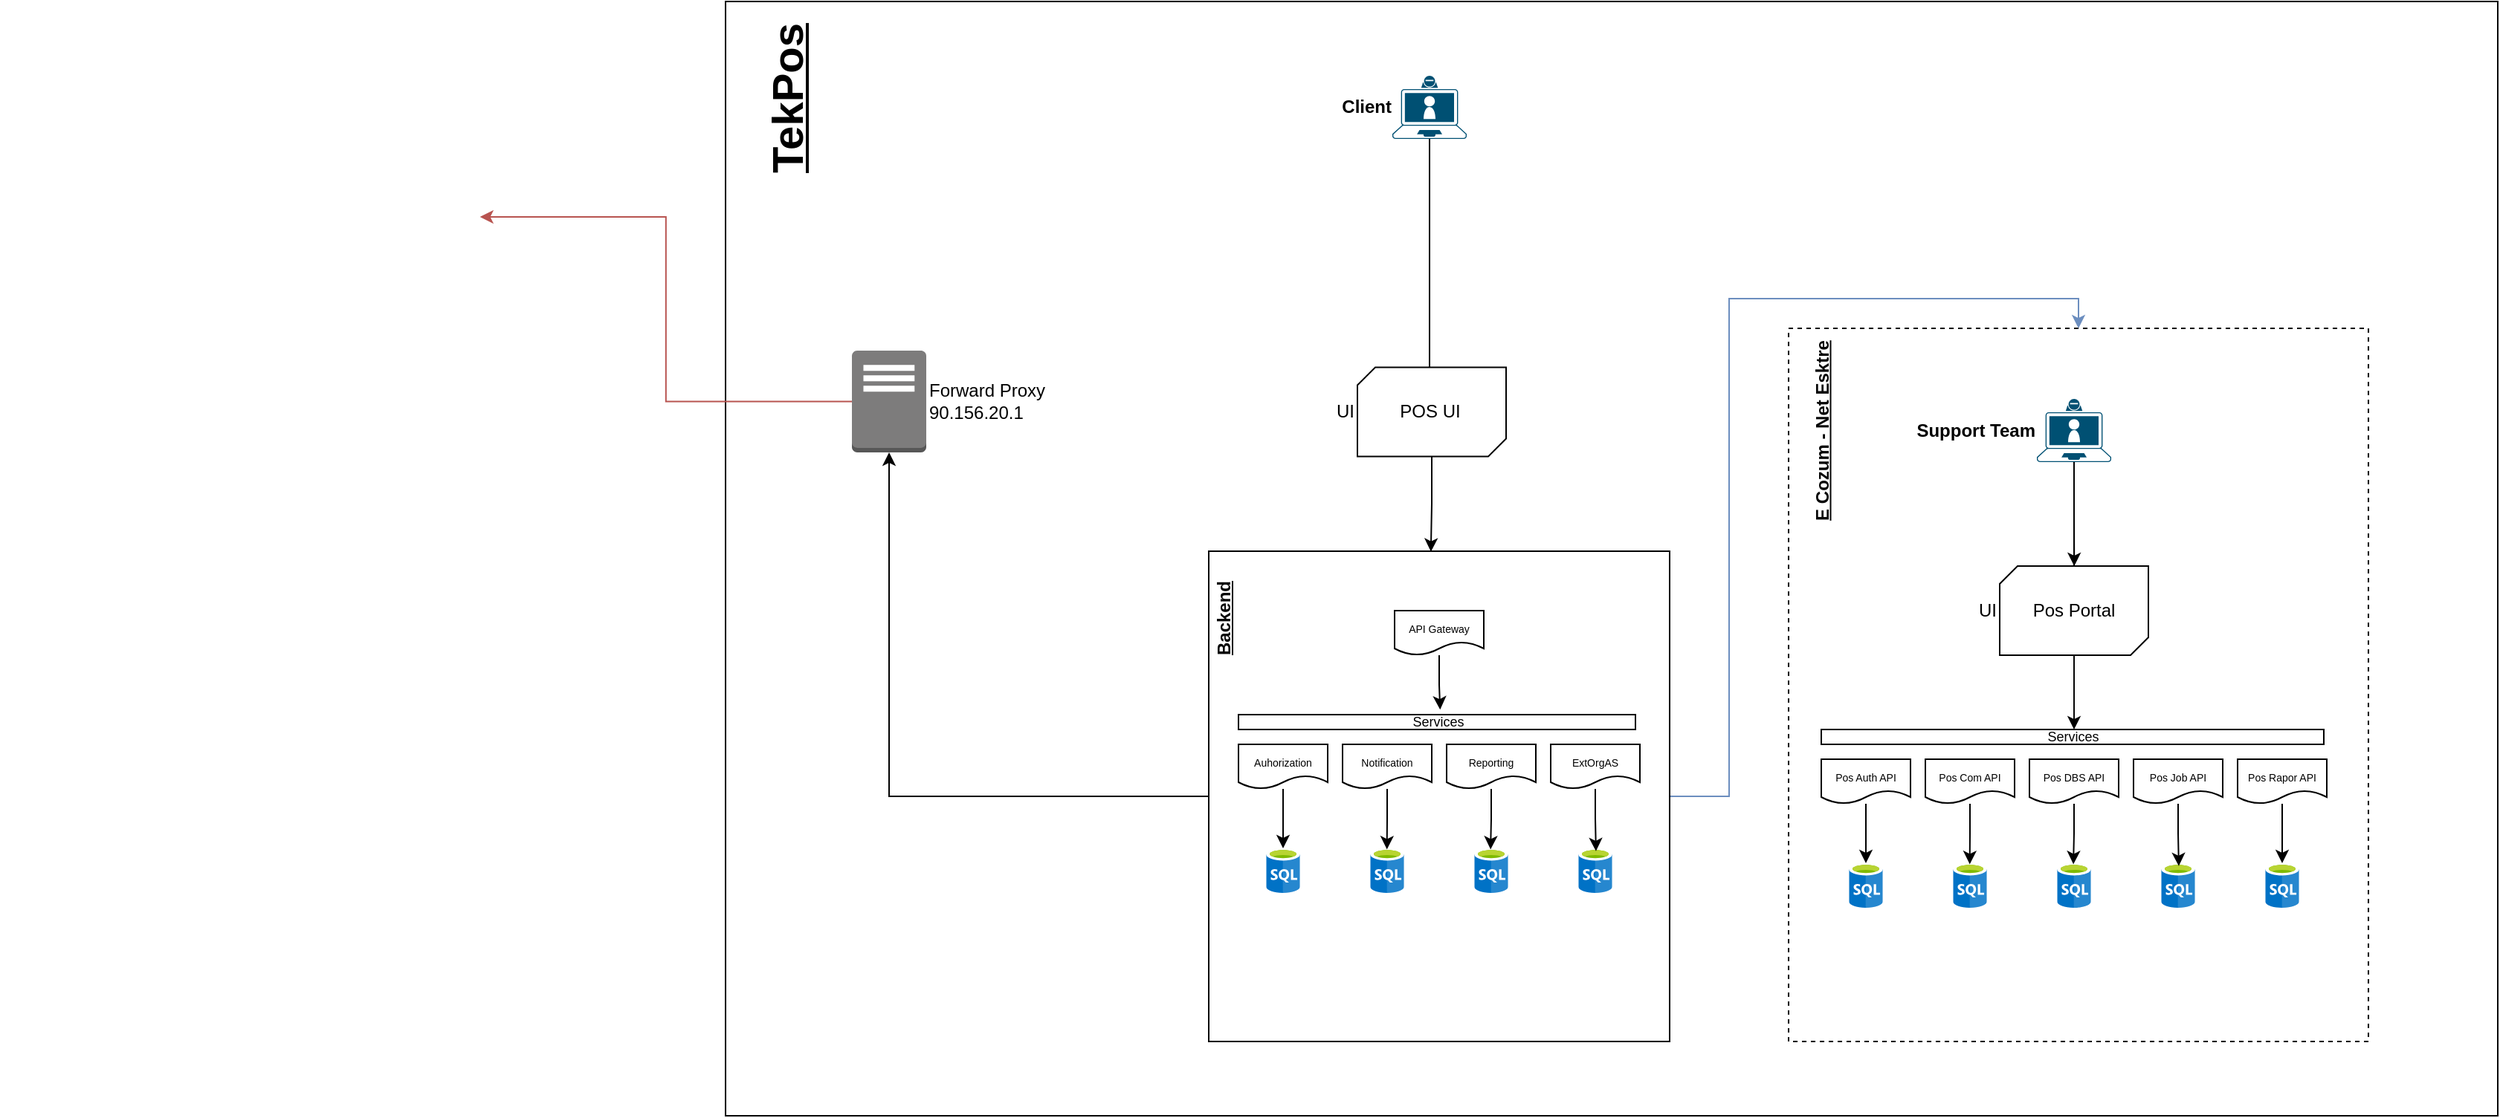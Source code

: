 <mxfile version="22.0.8" type="github">
  <diagram name="Page-1" id="iLWNj-P0tNqRdTSkAOxK">
    <mxGraphModel dx="4414" dy="313" grid="1" gridSize="10" guides="1" tooltips="1" connect="1" arrows="1" fold="1" page="1" pageScale="1" pageWidth="827" pageHeight="1169" math="0" shadow="0">
      <root>
        <mxCell id="0" />
        <mxCell id="1" parent="0" />
        <mxCell id="r-mGTHfdgJ765PxHvoRZ-308" value="" style="rounded=0;whiteSpace=wrap;html=1;fillColor=none;" vertex="1" parent="1">
          <mxGeometry x="-832" y="1340" width="1192" height="750" as="geometry" />
        </mxCell>
        <mxCell id="r-mGTHfdgJ765PxHvoRZ-294" style="edgeStyle=orthogonalEdgeStyle;rounded=0;orthogonalLoop=1;jettySize=auto;html=1;entryX=0.5;entryY=0;entryDx=0;entryDy=0;fillColor=#dae8fc;strokeColor=#6c8ebf;" edge="1" parent="1" source="r-mGTHfdgJ765PxHvoRZ-291" target="r-mGTHfdgJ765PxHvoRZ-23">
          <mxGeometry relative="1" as="geometry" />
        </mxCell>
        <mxCell id="r-mGTHfdgJ765PxHvoRZ-291" value="" style="verticalLabelPosition=bottom;verticalAlign=top;html=1;shape=mxgraph.basic.rect;fillColor2=none;strokeWidth=1;size=20;indent=5;fillColor=none;" vertex="1" parent="1">
          <mxGeometry x="-507" y="1710" width="310" height="330" as="geometry" />
        </mxCell>
        <mxCell id="r-mGTHfdgJ765PxHvoRZ-72" value="" style="group" vertex="1" connectable="0" parent="1">
          <mxGeometry x="-117" y="1560" width="390" height="480" as="geometry" />
        </mxCell>
        <mxCell id="r-mGTHfdgJ765PxHvoRZ-23" value="" style="rounded=0;whiteSpace=wrap;html=1;dashed=1;fillColor=none;fontColor=#050505;container=0;" vertex="1" parent="r-mGTHfdgJ765PxHvoRZ-72">
          <mxGeometry width="390" height="480" as="geometry" />
        </mxCell>
        <mxCell id="r-mGTHfdgJ765PxHvoRZ-66" value="" style="shape=image;verticalLabelPosition=bottom;labelBackgroundColor=default;verticalAlign=top;aspect=fixed;imageAspect=0;image=https://upload.wikimedia.org/wikipedia/commons/thumb/e/ee/.NET_Core_Logo.svg/2048px-.NET_Core_Logo.svg.png;container=0;" vertex="1" parent="r-mGTHfdgJ765PxHvoRZ-72">
          <mxGeometry x="32" y="420" width="50" height="50" as="geometry" />
        </mxCell>
        <mxCell id="r-mGTHfdgJ765PxHvoRZ-68" value="" style="shape=image;verticalLabelPosition=bottom;labelBackgroundColor=default;verticalAlign=top;aspect=fixed;imageAspect=0;image=https://p7.hiclipart.com/preview/244/430/440/microsoft-sql-server-sql-server-management-studio-database-server-microsoft.jpg;container=0;" vertex="1" parent="r-mGTHfdgJ765PxHvoRZ-72">
          <mxGeometry x="92" y="425" width="60.2" height="45" as="geometry" />
        </mxCell>
        <mxCell id="r-mGTHfdgJ765PxHvoRZ-69" value="" style="shape=image;verticalLabelPosition=bottom;labelBackgroundColor=default;verticalAlign=top;aspect=fixed;imageAspect=0;image=https://files.readme.io/9d09251-microsoft_iis2x.png;container=0;" vertex="1" parent="r-mGTHfdgJ765PxHvoRZ-72">
          <mxGeometry x="162" y="430" width="74.17" height="40" as="geometry" />
        </mxCell>
        <mxCell id="r-mGTHfdgJ765PxHvoRZ-6" value="&lt;font style=&quot;font-size: 7px;&quot;&gt;Pos Auth API&lt;/font&gt;" style="shape=document;whiteSpace=wrap;html=1;boundedLbl=1;container=0;" vertex="1" parent="r-mGTHfdgJ765PxHvoRZ-72">
          <mxGeometry x="22" y="290" width="60" height="30" as="geometry" />
        </mxCell>
        <mxCell id="r-mGTHfdgJ765PxHvoRZ-7" value="&lt;font style=&quot;font-size: 7px;&quot;&gt;Pos Com API&lt;/font&gt;" style="shape=document;whiteSpace=wrap;html=1;boundedLbl=1;container=0;" vertex="1" parent="r-mGTHfdgJ765PxHvoRZ-72">
          <mxGeometry x="92" y="290" width="60" height="30" as="geometry" />
        </mxCell>
        <mxCell id="r-mGTHfdgJ765PxHvoRZ-8" value="&lt;font style=&quot;font-size: 7px;&quot;&gt;Pos DBS API&lt;/font&gt;" style="shape=document;whiteSpace=wrap;html=1;boundedLbl=1;container=0;" vertex="1" parent="r-mGTHfdgJ765PxHvoRZ-72">
          <mxGeometry x="162" y="290" width="60" height="30" as="geometry" />
        </mxCell>
        <mxCell id="r-mGTHfdgJ765PxHvoRZ-9" value="&lt;font style=&quot;font-size: 7px;&quot;&gt;Pos Job API&lt;/font&gt;" style="shape=document;whiteSpace=wrap;html=1;boundedLbl=1;container=0;" vertex="1" parent="r-mGTHfdgJ765PxHvoRZ-72">
          <mxGeometry x="232" y="290" width="60" height="30" as="geometry" />
        </mxCell>
        <mxCell id="r-mGTHfdgJ765PxHvoRZ-11" value="&lt;font style=&quot;font-size: 7px;&quot;&gt;Pos Rapor API&lt;/font&gt;" style="shape=document;whiteSpace=wrap;html=1;boundedLbl=1;container=0;" vertex="1" parent="r-mGTHfdgJ765PxHvoRZ-72">
          <mxGeometry x="302" y="290" width="60" height="30" as="geometry" />
        </mxCell>
        <mxCell id="r-mGTHfdgJ765PxHvoRZ-32" style="edgeStyle=orthogonalEdgeStyle;rounded=0;orthogonalLoop=1;jettySize=auto;html=1;exitX=0.5;exitY=1;exitDx=0;exitDy=0;exitPerimeter=0;" edge="1" parent="r-mGTHfdgJ765PxHvoRZ-72" source="r-mGTHfdgJ765PxHvoRZ-22">
          <mxGeometry relative="1" as="geometry">
            <mxPoint x="192.13" y="160" as="targetPoint" />
          </mxGeometry>
        </mxCell>
        <mxCell id="r-mGTHfdgJ765PxHvoRZ-22" value="Support Team" style="points=[[0.13,0.225,0],[0.5,0,0],[0.87,0.225,0],[0.885,0.5,0],[0.985,0.99,0],[0.5,1,0],[0.015,0.99,0],[0.115,0.5,0]];verticalLabelPosition=middle;sketch=0;html=1;verticalAlign=middle;aspect=fixed;align=right;pointerEvents=1;shape=mxgraph.cisco19.laptop_video_client;fillColor=#005073;strokeColor=none;labelPosition=left;fontStyle=1;container=0;" vertex="1" parent="r-mGTHfdgJ765PxHvoRZ-72">
          <mxGeometry x="167" y="47.5" width="50" height="42.5" as="geometry" />
        </mxCell>
        <mxCell id="r-mGTHfdgJ765PxHvoRZ-33" value="" style="edgeStyle=orthogonalEdgeStyle;rounded=0;orthogonalLoop=1;jettySize=auto;html=1;" edge="1" parent="r-mGTHfdgJ765PxHvoRZ-72" source="r-mGTHfdgJ765PxHvoRZ-22" target="r-mGTHfdgJ765PxHvoRZ-27">
          <mxGeometry relative="1" as="geometry" />
        </mxCell>
        <mxCell id="r-mGTHfdgJ765PxHvoRZ-39" value="Services" style="verticalLabelPosition=middle;verticalAlign=middle;html=1;shape=mxgraph.basic.rect;fillColor2=none;strokeWidth=1;size=20;indent=5;labelPosition=center;align=center;fontSize=9;container=0;" vertex="1" parent="r-mGTHfdgJ765PxHvoRZ-72">
          <mxGeometry x="22" y="270" width="338" height="10" as="geometry" />
        </mxCell>
        <mxCell id="r-mGTHfdgJ765PxHvoRZ-40" style="edgeStyle=orthogonalEdgeStyle;rounded=0;orthogonalLoop=1;jettySize=auto;html=1;entryX=0.503;entryY=0;entryDx=0;entryDy=0;entryPerimeter=0;" edge="1" parent="r-mGTHfdgJ765PxHvoRZ-72" source="r-mGTHfdgJ765PxHvoRZ-26" target="r-mGTHfdgJ765PxHvoRZ-39">
          <mxGeometry relative="1" as="geometry" />
        </mxCell>
        <mxCell id="r-mGTHfdgJ765PxHvoRZ-41" value="" style="image;sketch=0;aspect=fixed;html=1;points=[];align=center;fontSize=12;image=img/lib/mscae/SQL_Database_generic.svg;container=0;" vertex="1" parent="r-mGTHfdgJ765PxHvoRZ-72">
          <mxGeometry x="40.6" y="360" width="22.8" height="30" as="geometry" />
        </mxCell>
        <mxCell id="r-mGTHfdgJ765PxHvoRZ-50" style="edgeStyle=orthogonalEdgeStyle;rounded=0;orthogonalLoop=1;jettySize=auto;html=1;" edge="1" parent="r-mGTHfdgJ765PxHvoRZ-72" source="r-mGTHfdgJ765PxHvoRZ-6" target="r-mGTHfdgJ765PxHvoRZ-41">
          <mxGeometry relative="1" as="geometry" />
        </mxCell>
        <mxCell id="r-mGTHfdgJ765PxHvoRZ-44" value="" style="image;sketch=0;aspect=fixed;html=1;points=[];align=center;fontSize=12;image=img/lib/mscae/SQL_Database_generic.svg;container=0;" vertex="1" parent="r-mGTHfdgJ765PxHvoRZ-72">
          <mxGeometry x="110.6" y="360" width="22.8" height="30" as="geometry" />
        </mxCell>
        <mxCell id="r-mGTHfdgJ765PxHvoRZ-45" value="" style="image;sketch=0;aspect=fixed;html=1;points=[];align=center;fontSize=12;image=img/lib/mscae/SQL_Database_generic.svg;container=0;" vertex="1" parent="r-mGTHfdgJ765PxHvoRZ-72">
          <mxGeometry x="180.6" y="360" width="22.8" height="30" as="geometry" />
        </mxCell>
        <mxCell id="r-mGTHfdgJ765PxHvoRZ-46" value="" style="image;sketch=0;aspect=fixed;html=1;points=[];align=center;fontSize=12;image=img/lib/mscae/SQL_Database_generic.svg;container=0;" vertex="1" parent="r-mGTHfdgJ765PxHvoRZ-72">
          <mxGeometry x="250.6" y="360" width="22.8" height="30" as="geometry" />
        </mxCell>
        <mxCell id="r-mGTHfdgJ765PxHvoRZ-47" value="" style="image;sketch=0;aspect=fixed;html=1;points=[];align=center;fontSize=12;image=img/lib/mscae/SQL_Database_generic.svg;container=0;" vertex="1" parent="r-mGTHfdgJ765PxHvoRZ-72">
          <mxGeometry x="320.6" y="360" width="22.8" height="30" as="geometry" />
        </mxCell>
        <mxCell id="r-mGTHfdgJ765PxHvoRZ-51" style="edgeStyle=orthogonalEdgeStyle;rounded=0;orthogonalLoop=1;jettySize=auto;html=1;entryX=0.493;entryY=0.023;entryDx=0;entryDy=0;entryPerimeter=0;" edge="1" parent="r-mGTHfdgJ765PxHvoRZ-72" source="r-mGTHfdgJ765PxHvoRZ-7" target="r-mGTHfdgJ765PxHvoRZ-44">
          <mxGeometry relative="1" as="geometry" />
        </mxCell>
        <mxCell id="r-mGTHfdgJ765PxHvoRZ-52" style="edgeStyle=orthogonalEdgeStyle;rounded=0;orthogonalLoop=1;jettySize=auto;html=1;entryX=0.48;entryY=0.023;entryDx=0;entryDy=0;entryPerimeter=0;" edge="1" parent="r-mGTHfdgJ765PxHvoRZ-72" source="r-mGTHfdgJ765PxHvoRZ-8" target="r-mGTHfdgJ765PxHvoRZ-45">
          <mxGeometry relative="1" as="geometry" />
        </mxCell>
        <mxCell id="r-mGTHfdgJ765PxHvoRZ-53" style="edgeStyle=orthogonalEdgeStyle;rounded=0;orthogonalLoop=1;jettySize=auto;html=1;entryX=0.52;entryY=0.064;entryDx=0;entryDy=0;entryPerimeter=0;" edge="1" parent="r-mGTHfdgJ765PxHvoRZ-72" source="r-mGTHfdgJ765PxHvoRZ-9" target="r-mGTHfdgJ765PxHvoRZ-46">
          <mxGeometry relative="1" as="geometry" />
        </mxCell>
        <mxCell id="r-mGTHfdgJ765PxHvoRZ-54" style="edgeStyle=orthogonalEdgeStyle;rounded=0;orthogonalLoop=1;jettySize=auto;html=1;" edge="1" parent="r-mGTHfdgJ765PxHvoRZ-72" source="r-mGTHfdgJ765PxHvoRZ-11" target="r-mGTHfdgJ765PxHvoRZ-47">
          <mxGeometry relative="1" as="geometry" />
        </mxCell>
        <mxCell id="r-mGTHfdgJ765PxHvoRZ-26" value="UI" style="verticalLabelPosition=middle;verticalAlign=middle;html=1;shape=mxgraph.basic.diag_snip_rect;dx=6;whiteSpace=wrap;movable=1;resizable=1;rotatable=1;deletable=1;editable=1;locked=0;connectable=1;labelPosition=left;align=right;container=0;" vertex="1" parent="r-mGTHfdgJ765PxHvoRZ-72">
          <mxGeometry x="142" y="160" width="100" height="60" as="geometry" />
        </mxCell>
        <mxCell id="r-mGTHfdgJ765PxHvoRZ-27" value="Pos Portal" style="text;html=1;strokeColor=none;fillColor=none;align=center;verticalAlign=middle;whiteSpace=wrap;rounded=0;movable=1;resizable=1;rotatable=1;deletable=1;editable=1;locked=0;connectable=1;container=0;" vertex="1" parent="r-mGTHfdgJ765PxHvoRZ-72">
          <mxGeometry x="162" y="175" width="60" height="30" as="geometry" />
        </mxCell>
        <mxCell id="r-mGTHfdgJ765PxHvoRZ-55" value="E Cozum - Net Esktre" style="text;html=1;strokeColor=none;fillColor=none;align=center;verticalAlign=middle;whiteSpace=wrap;rounded=0;fontStyle=5;fontColor=#050505;container=0;rotation=-90;" vertex="1" parent="r-mGTHfdgJ765PxHvoRZ-72">
          <mxGeometry x="-47" y="53.75" width="139" height="30" as="geometry" />
        </mxCell>
        <mxCell id="r-mGTHfdgJ765PxHvoRZ-73" value="" style="shape=image;verticalLabelPosition=bottom;labelBackgroundColor=default;verticalAlign=top;aspect=fixed;imageAspect=0;image=https://grafik.altin.in/grafik/uyeler/4/4_GRrqd401.png;" vertex="1" parent="1">
          <mxGeometry x="-1320" y="1340" width="322.82" height="290" as="geometry" />
        </mxCell>
        <mxCell id="r-mGTHfdgJ765PxHvoRZ-227" value="&lt;font style=&quot;font-size: 7px;&quot;&gt;Auhorization&lt;/font&gt;" style="shape=document;whiteSpace=wrap;html=1;boundedLbl=1;container=0;" vertex="1" parent="1">
          <mxGeometry x="-487" y="1840" width="60" height="30" as="geometry" />
        </mxCell>
        <mxCell id="r-mGTHfdgJ765PxHvoRZ-228" value="&lt;font style=&quot;font-size: 7px;&quot;&gt;Notification&lt;/font&gt;" style="shape=document;whiteSpace=wrap;html=1;boundedLbl=1;container=0;" vertex="1" parent="1">
          <mxGeometry x="-417" y="1840" width="60" height="30" as="geometry" />
        </mxCell>
        <mxCell id="r-mGTHfdgJ765PxHvoRZ-229" value="&lt;font style=&quot;font-size: 7px;&quot;&gt;Reporting&lt;/font&gt;" style="shape=document;whiteSpace=wrap;html=1;boundedLbl=1;container=0;" vertex="1" parent="1">
          <mxGeometry x="-347" y="1840" width="60" height="30" as="geometry" />
        </mxCell>
        <mxCell id="r-mGTHfdgJ765PxHvoRZ-230" value="&lt;span style=&quot;font-size: 7px;&quot;&gt;ExtOrgAS&lt;/span&gt;" style="shape=document;whiteSpace=wrap;html=1;boundedLbl=1;container=0;" vertex="1" parent="1">
          <mxGeometry x="-277" y="1840" width="60" height="30" as="geometry" />
        </mxCell>
        <mxCell id="r-mGTHfdgJ765PxHvoRZ-233" value="Client" style="points=[[0.13,0.225,0],[0.5,0,0],[0.87,0.225,0],[0.885,0.5,0],[0.985,0.99,0],[0.5,1,0],[0.015,0.99,0],[0.115,0.5,0]];verticalLabelPosition=middle;sketch=0;html=1;verticalAlign=middle;aspect=fixed;align=right;pointerEvents=1;shape=mxgraph.cisco19.laptop_video_client;fillColor=#005073;strokeColor=none;labelPosition=left;fontStyle=1;container=0;" vertex="1" parent="1">
          <mxGeometry x="-383.5" y="1390" width="50" height="42.5" as="geometry" />
        </mxCell>
        <mxCell id="r-mGTHfdgJ765PxHvoRZ-234" value="" style="edgeStyle=orthogonalEdgeStyle;rounded=0;orthogonalLoop=1;jettySize=auto;html=1;" edge="1" parent="1" source="r-mGTHfdgJ765PxHvoRZ-233" target="r-mGTHfdgJ765PxHvoRZ-249">
          <mxGeometry relative="1" as="geometry" />
        </mxCell>
        <mxCell id="r-mGTHfdgJ765PxHvoRZ-235" value="Services" style="verticalLabelPosition=middle;verticalAlign=middle;html=1;shape=mxgraph.basic.rect;fillColor2=none;strokeWidth=1;size=20;indent=5;labelPosition=center;align=center;fontSize=9;container=0;" vertex="1" parent="1">
          <mxGeometry x="-487" y="1820" width="267" height="10" as="geometry" />
        </mxCell>
        <mxCell id="r-mGTHfdgJ765PxHvoRZ-237" value="" style="image;sketch=0;aspect=fixed;html=1;points=[];align=center;fontSize=12;image=img/lib/mscae/SQL_Database_generic.svg;container=0;" vertex="1" parent="1">
          <mxGeometry x="-468.4" y="1910" width="22.8" height="30" as="geometry" />
        </mxCell>
        <mxCell id="r-mGTHfdgJ765PxHvoRZ-238" style="edgeStyle=orthogonalEdgeStyle;rounded=0;orthogonalLoop=1;jettySize=auto;html=1;" edge="1" parent="1" source="r-mGTHfdgJ765PxHvoRZ-227" target="r-mGTHfdgJ765PxHvoRZ-237">
          <mxGeometry relative="1" as="geometry" />
        </mxCell>
        <mxCell id="r-mGTHfdgJ765PxHvoRZ-239" value="" style="image;sketch=0;aspect=fixed;html=1;points=[];align=center;fontSize=12;image=img/lib/mscae/SQL_Database_generic.svg;container=0;" vertex="1" parent="1">
          <mxGeometry x="-398.4" y="1910" width="22.8" height="30" as="geometry" />
        </mxCell>
        <mxCell id="r-mGTHfdgJ765PxHvoRZ-240" value="" style="image;sketch=0;aspect=fixed;html=1;points=[];align=center;fontSize=12;image=img/lib/mscae/SQL_Database_generic.svg;container=0;" vertex="1" parent="1">
          <mxGeometry x="-328.4" y="1910" width="22.8" height="30" as="geometry" />
        </mxCell>
        <mxCell id="r-mGTHfdgJ765PxHvoRZ-241" value="" style="image;sketch=0;aspect=fixed;html=1;points=[];align=center;fontSize=12;image=img/lib/mscae/SQL_Database_generic.svg;container=0;" vertex="1" parent="1">
          <mxGeometry x="-258.4" y="1910" width="22.8" height="30" as="geometry" />
        </mxCell>
        <mxCell id="r-mGTHfdgJ765PxHvoRZ-243" style="edgeStyle=orthogonalEdgeStyle;rounded=0;orthogonalLoop=1;jettySize=auto;html=1;entryX=0.493;entryY=0.023;entryDx=0;entryDy=0;entryPerimeter=0;" edge="1" parent="1" source="r-mGTHfdgJ765PxHvoRZ-228" target="r-mGTHfdgJ765PxHvoRZ-239">
          <mxGeometry relative="1" as="geometry" />
        </mxCell>
        <mxCell id="r-mGTHfdgJ765PxHvoRZ-244" style="edgeStyle=orthogonalEdgeStyle;rounded=0;orthogonalLoop=1;jettySize=auto;html=1;entryX=0.48;entryY=0.023;entryDx=0;entryDy=0;entryPerimeter=0;" edge="1" parent="1" source="r-mGTHfdgJ765PxHvoRZ-229" target="r-mGTHfdgJ765PxHvoRZ-240">
          <mxGeometry relative="1" as="geometry" />
        </mxCell>
        <mxCell id="r-mGTHfdgJ765PxHvoRZ-245" style="edgeStyle=orthogonalEdgeStyle;rounded=0;orthogonalLoop=1;jettySize=auto;html=1;entryX=0.52;entryY=0.064;entryDx=0;entryDy=0;entryPerimeter=0;" edge="1" parent="1" source="r-mGTHfdgJ765PxHvoRZ-230" target="r-mGTHfdgJ765PxHvoRZ-241">
          <mxGeometry relative="1" as="geometry" />
        </mxCell>
        <mxCell id="r-mGTHfdgJ765PxHvoRZ-248" value="UI" style="verticalLabelPosition=middle;verticalAlign=middle;html=1;shape=mxgraph.basic.diag_snip_rect;dx=6;whiteSpace=wrap;movable=1;resizable=1;rotatable=1;deletable=1;editable=1;locked=0;connectable=1;labelPosition=left;align=right;container=0;" vertex="1" parent="1">
          <mxGeometry x="-407" y="1586.25" width="100" height="60" as="geometry" />
        </mxCell>
        <mxCell id="r-mGTHfdgJ765PxHvoRZ-249" value="POS UI" style="text;html=1;strokeColor=none;fillColor=none;align=center;verticalAlign=middle;whiteSpace=wrap;rounded=0;movable=1;resizable=1;rotatable=1;deletable=1;editable=1;locked=0;connectable=1;container=0;" vertex="1" parent="1">
          <mxGeometry x="-388.5" y="1601.25" width="60" height="30" as="geometry" />
        </mxCell>
        <mxCell id="r-mGTHfdgJ765PxHvoRZ-279" value="&lt;font style=&quot;font-size: 7px;&quot;&gt;API Gateway&lt;/font&gt;" style="shape=document;whiteSpace=wrap;html=1;boundedLbl=1;container=0;" vertex="1" parent="1">
          <mxGeometry x="-382" y="1750" width="60" height="30" as="geometry" />
        </mxCell>
        <mxCell id="r-mGTHfdgJ765PxHvoRZ-281" style="edgeStyle=orthogonalEdgeStyle;rounded=0;orthogonalLoop=1;jettySize=auto;html=1;entryX=0.508;entryY=-0.341;entryDx=0;entryDy=0;entryPerimeter=0;" edge="1" parent="1" source="r-mGTHfdgJ765PxHvoRZ-279" target="r-mGTHfdgJ765PxHvoRZ-235">
          <mxGeometry relative="1" as="geometry" />
        </mxCell>
        <mxCell id="r-mGTHfdgJ765PxHvoRZ-283" value="" style="shape=image;verticalLabelPosition=bottom;labelBackgroundColor=default;verticalAlign=top;aspect=fixed;imageAspect=0;image=https://static.vecteezy.com/system/resources/previews/019/899/948/original/java-free-download-free-png.png;" vertex="1" parent="1">
          <mxGeometry x="-505.6" y="1972.5" width="60" height="60" as="geometry" />
        </mxCell>
        <mxCell id="r-mGTHfdgJ765PxHvoRZ-284" value="" style="shape=image;verticalLabelPosition=bottom;labelBackgroundColor=default;verticalAlign=top;aspect=fixed;imageAspect=0;image=https://pbs.twimg.com/profile_images/1235868806079057921/fTL08u_H_400x400.png;" vertex="1" parent="1">
          <mxGeometry x="-453.1" y="1982.5" width="40" height="40" as="geometry" />
        </mxCell>
        <mxCell id="r-mGTHfdgJ765PxHvoRZ-285" value="" style="shape=image;verticalLabelPosition=bottom;labelBackgroundColor=default;verticalAlign=top;aspect=fixed;imageAspect=0;image=https://www.liveagent.com/app/uploads/2020/11/MySQL-Logo.png;" vertex="1" parent="1">
          <mxGeometry x="-413.1" y="1990" width="37.5" height="25" as="geometry" />
        </mxCell>
        <mxCell id="r-mGTHfdgJ765PxHvoRZ-292" value="Backend" style="text;html=1;strokeColor=none;fillColor=none;align=center;verticalAlign=middle;whiteSpace=wrap;rounded=0;fontStyle=5;fontColor=#050505;container=0;rotation=-90;" vertex="1" parent="1">
          <mxGeometry x="-566" y="1740" width="139" height="30" as="geometry" />
        </mxCell>
        <mxCell id="r-mGTHfdgJ765PxHvoRZ-302" style="edgeStyle=orthogonalEdgeStyle;rounded=0;orthogonalLoop=1;jettySize=auto;html=1;exitX=0;exitY=0.5;exitDx=0;exitDy=0;exitPerimeter=0;fillColor=#f8cecc;strokeColor=#b85450;" edge="1" parent="1" source="r-mGTHfdgJ765PxHvoRZ-296" target="r-mGTHfdgJ765PxHvoRZ-73">
          <mxGeometry relative="1" as="geometry" />
        </mxCell>
        <mxCell id="r-mGTHfdgJ765PxHvoRZ-296" value="Forward Proxy&lt;br&gt;90.156.20.1" style="outlineConnect=0;dashed=0;verticalLabelPosition=middle;verticalAlign=middle;align=left;html=1;shape=mxgraph.aws3.traditional_server;fillColor=#7D7C7C;gradientColor=none;labelPosition=right;" vertex="1" parent="1">
          <mxGeometry x="-747" y="1575" width="50" height="68.5" as="geometry" />
        </mxCell>
        <mxCell id="r-mGTHfdgJ765PxHvoRZ-301" style="edgeStyle=orthogonalEdgeStyle;rounded=0;orthogonalLoop=1;jettySize=auto;html=1;entryX=0.5;entryY=1;entryDx=0;entryDy=0;entryPerimeter=0;" edge="1" parent="1" source="r-mGTHfdgJ765PxHvoRZ-291" target="r-mGTHfdgJ765PxHvoRZ-296">
          <mxGeometry relative="1" as="geometry" />
        </mxCell>
        <mxCell id="r-mGTHfdgJ765PxHvoRZ-304" value="TekPos" style="text;html=1;strokeColor=none;fillColor=none;align=center;verticalAlign=middle;whiteSpace=wrap;rounded=0;fontSize=29;rotation=-90;fontStyle=5" vertex="1" parent="1">
          <mxGeometry x="-820" y="1390" width="60" height="30" as="geometry" />
        </mxCell>
        <mxCell id="r-mGTHfdgJ765PxHvoRZ-307" style="edgeStyle=orthogonalEdgeStyle;rounded=0;orthogonalLoop=1;jettySize=auto;html=1;exitX=0.5;exitY=1;exitDx=0;exitDy=0;exitPerimeter=0;entryX=0.482;entryY=0.001;entryDx=0;entryDy=0;entryPerimeter=0;" edge="1" parent="1" source="r-mGTHfdgJ765PxHvoRZ-248" target="r-mGTHfdgJ765PxHvoRZ-291">
          <mxGeometry relative="1" as="geometry" />
        </mxCell>
      </root>
    </mxGraphModel>
  </diagram>
</mxfile>
